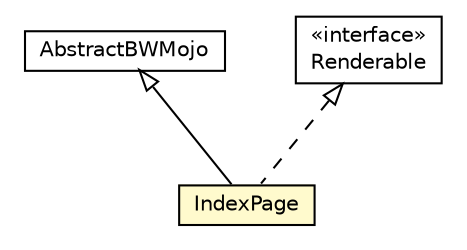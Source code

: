 #!/usr/local/bin/dot
#
# Class diagram 
# Generated by UMLGraph version R5_6-24-gf6e263 (http://www.umlgraph.org/)
#

digraph G {
	edge [fontname="Helvetica",fontsize=10,labelfontname="Helvetica",labelfontsize=10];
	node [fontname="Helvetica",fontsize=10,shape=plaintext];
	nodesep=0.25;
	ranksep=0.5;
	// fr.fastconnect.factory.tibco.bw.codereview.pages.IndexPage
	c130 [label=<<table title="fr.fastconnect.factory.tibco.bw.codereview.pages.IndexPage" border="0" cellborder="1" cellspacing="0" cellpadding="2" port="p" bgcolor="lemonChiffon" href="./IndexPage.html">
		<tr><td><table border="0" cellspacing="0" cellpadding="1">
<tr><td align="center" balign="center"> IndexPage </td></tr>
		</table></td></tr>
		</table>>, URL="./IndexPage.html", fontname="Helvetica", fontcolor="black", fontsize=10.0];
	//fr.fastconnect.factory.tibco.bw.codereview.pages.IndexPage extends fr.fastconnect.factory.tibco.bw.maven.AbstractBWMojo
	c134:p -> c130:p [dir=back,arrowtail=empty];
	//fr.fastconnect.factory.tibco.bw.codereview.pages.IndexPage implements org.rendersnake.Renderable
	c135:p -> c130:p [dir=back,arrowtail=empty,style=dashed];
	// fr.fastconnect.factory.tibco.bw.maven.AbstractBWMojo
	c134 [label=<<table title="fr.fastconnect.factory.tibco.bw.maven.AbstractBWMojo" border="0" cellborder="1" cellspacing="0" cellpadding="2" port="p" href="http://java.sun.com/j2se/1.4.2/docs/api/fr/fastconnect/factory/tibco/bw/maven/AbstractBWMojo.html">
		<tr><td><table border="0" cellspacing="0" cellpadding="1">
<tr><td align="center" balign="center"> AbstractBWMojo </td></tr>
		</table></td></tr>
		</table>>, URL="http://java.sun.com/j2se/1.4.2/docs/api/fr/fastconnect/factory/tibco/bw/maven/AbstractBWMojo.html", fontname="Helvetica", fontcolor="black", fontsize=10.0];
	// org.rendersnake.Renderable
	c135 [label=<<table title="org.rendersnake.Renderable" border="0" cellborder="1" cellspacing="0" cellpadding="2" port="p" href="http://java.sun.com/j2se/1.4.2/docs/api/org/rendersnake/Renderable.html">
		<tr><td><table border="0" cellspacing="0" cellpadding="1">
<tr><td align="center" balign="center"> &#171;interface&#187; </td></tr>
<tr><td align="center" balign="center"> Renderable </td></tr>
		</table></td></tr>
		</table>>, URL="http://java.sun.com/j2se/1.4.2/docs/api/org/rendersnake/Renderable.html", fontname="Helvetica", fontcolor="black", fontsize=10.0];
}

